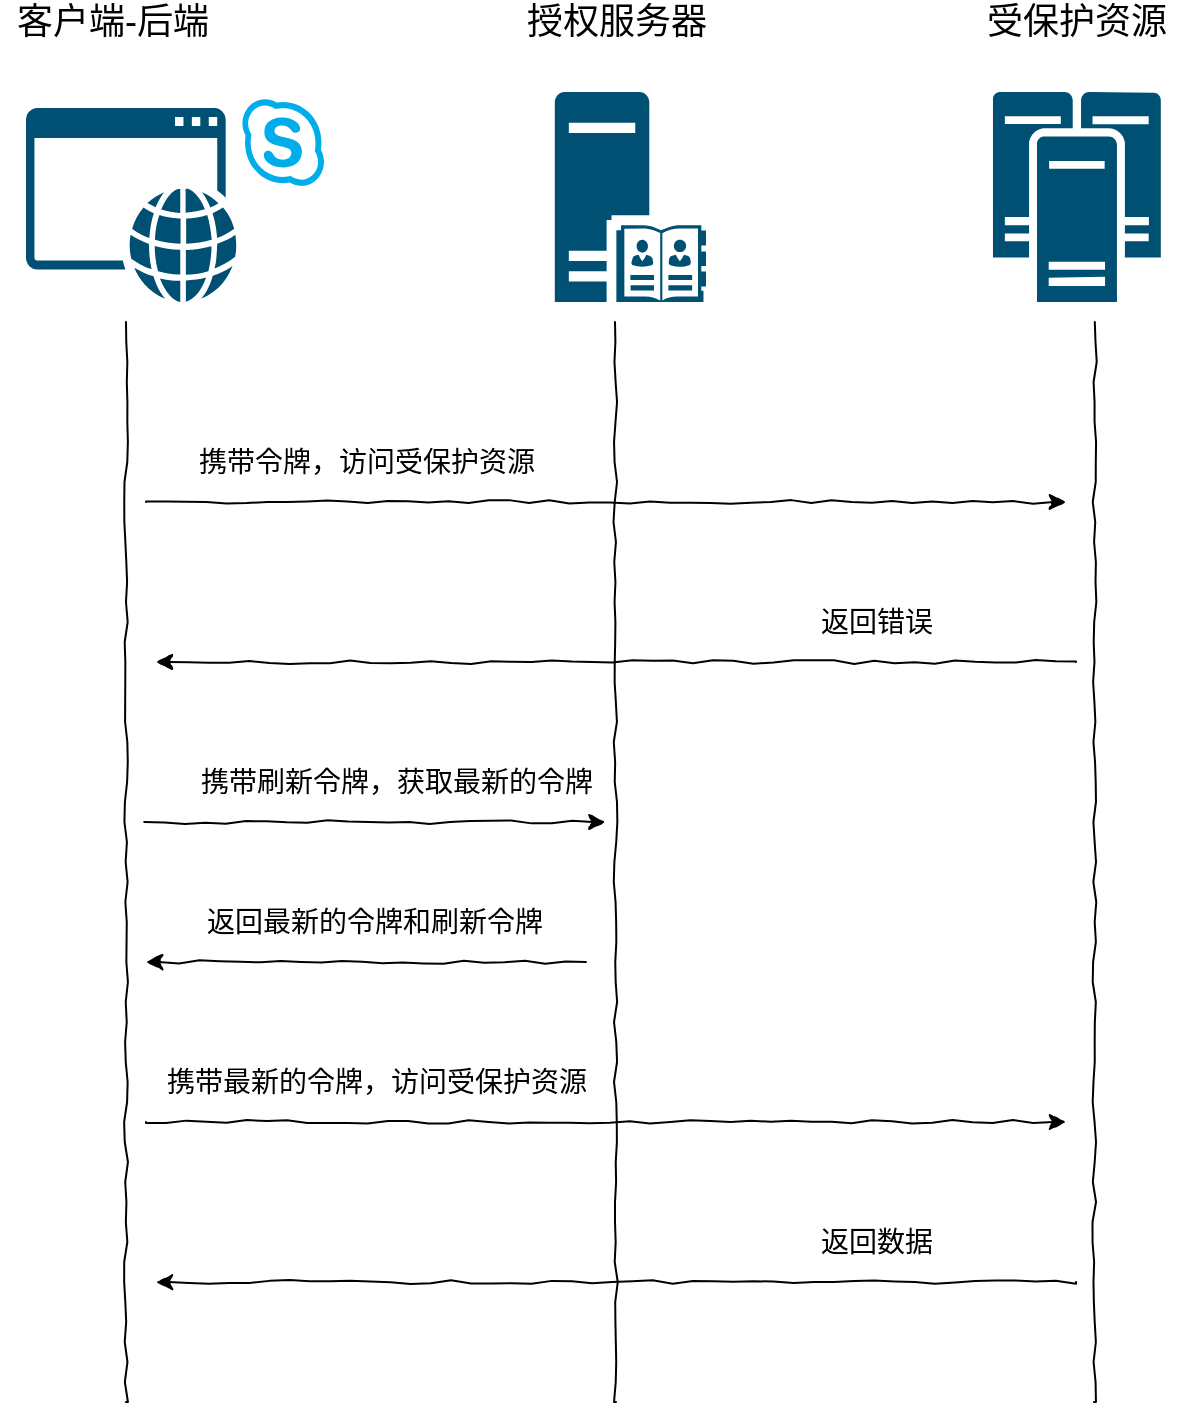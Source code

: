 <mxfile version="14.6.13" type="device"><diagram id="XfY4vTrz_1IFA8jTOq8r" name="第 1 页"><mxGraphModel dx="1298" dy="892" grid="1" gridSize="10" guides="1" tooltips="1" connect="1" arrows="1" fold="1" page="1" pageScale="1" pageWidth="827" pageHeight="1169" math="0" shadow="0"><root><mxCell id="0"/><mxCell id="1" parent="0"/><mxCell id="KhJV6hvuikP74oX4sS9R-14" value="" style="aspect=fixed;pointerEvents=1;shadow=0;dashed=0;html=1;strokeColor=none;labelPosition=center;verticalLabelPosition=bottom;verticalAlign=top;align=center;shape=mxgraph.mscae.enterprise.cluster_server;fillColor=#005073;" parent="1" vertex="1"><mxGeometry x="1113.4" y="125" width="84" height="105" as="geometry"/></mxCell><mxCell id="KhJV6hvuikP74oX4sS9R-20" value="&lt;font style=&quot;font-size: 18px&quot;&gt;受保护资源&lt;/font&gt;" style="text;html=1;align=center;verticalAlign=middle;resizable=0;points=[];autosize=1;strokeColor=none;" parent="1" vertex="1"><mxGeometry x="1100.4" y="80" width="110" height="20" as="geometry"/></mxCell><mxCell id="LQKcBOe0tlhqKVr0cfjL-1" value="" style="aspect=fixed;pointerEvents=1;shadow=0;dashed=0;html=1;strokeColor=none;labelPosition=center;verticalLabelPosition=bottom;verticalAlign=top;align=center;shape=mxgraph.mscae.enterprise.server_directory;fillColor=#005073;" parent="1" vertex="1"><mxGeometry x="894.4" y="125" width="75.6" height="105" as="geometry"/></mxCell><mxCell id="LQKcBOe0tlhqKVr0cfjL-2" value="&lt;font style=&quot;font-size: 18px&quot;&gt;授权服务器&lt;/font&gt;" style="text;html=1;align=center;verticalAlign=middle;resizable=0;points=[];autosize=1;strokeColor=none;" parent="1" vertex="1"><mxGeometry x="870" y="80" width="110" height="20" as="geometry"/></mxCell><UserObject label="" link="https://github.com/YXL76/cloudmusic-vscode" id="LQKcBOe0tlhqKVr0cfjL-5"><mxCell style="endArrow=none;html=1;deletable=1;cloneable=1;comic=1;" parent="1" edge="1"><mxGeometry width="50" height="50" relative="1" as="geometry"><mxPoint x="925" y="780" as="sourcePoint"/><mxPoint x="924.5" y="240" as="targetPoint"/></mxGeometry></mxCell></UserObject><UserObject label="" link="https://github.com/YXL76/cloudmusic-vscode" id="LQKcBOe0tlhqKVr0cfjL-6"><mxCell style="endArrow=none;html=1;deletable=1;cloneable=1;comic=1;" parent="1" edge="1"><mxGeometry width="50" height="50" relative="1" as="geometry"><mxPoint x="1164" y="780" as="sourcePoint"/><mxPoint x="1164.4" y="240" as="targetPoint"/></mxGeometry></mxCell></UserObject><mxCell id="LQKcBOe0tlhqKVr0cfjL-16" value="" style="pointerEvents=1;shadow=0;dashed=0;html=1;strokeColor=none;labelPosition=center;verticalLabelPosition=bottom;verticalAlign=top;outlineConnect=0;align=center;shape=mxgraph.office.communications.skype_for_business_web_app_client;fillColor=#005073;" parent="1" vertex="1"><mxGeometry x="630" y="127.5" width="150" height="102.5" as="geometry"/></mxCell><UserObject label="" link="https://github.com/YXL76/cloudmusic-vscode" id="LQKcBOe0tlhqKVr0cfjL-17"><mxCell style="endArrow=none;html=1;deletable=1;cloneable=1;comic=1;" parent="1" edge="1"><mxGeometry width="50" height="50" relative="1" as="geometry"><mxPoint x="680" y="780" as="sourcePoint"/><mxPoint x="680.0" y="240" as="targetPoint"/></mxGeometry></mxCell></UserObject><mxCell id="LQKcBOe0tlhqKVr0cfjL-18" value="&lt;font style=&quot;font-size: 18px&quot;&gt;客户端-后端&lt;/font&gt;" style="text;html=1;align=center;verticalAlign=middle;resizable=0;points=[];autosize=1;strokeColor=none;" parent="1" vertex="1"><mxGeometry x="617.51" y="80" width="110" height="20" as="geometry"/></mxCell><mxCell id="LQKcBOe0tlhqKVr0cfjL-31" value="" style="endArrow=classic;html=1;comic=1;" parent="1" edge="1"><mxGeometry width="50" height="50" relative="1" as="geometry"><mxPoint x="690" y="330" as="sourcePoint"/><mxPoint x="1150" y="330" as="targetPoint"/></mxGeometry></mxCell><mxCell id="LQKcBOe0tlhqKVr0cfjL-32" value="&lt;span style=&quot;font-size: 14px&quot;&gt;携带令牌，访问受保护资源&lt;/span&gt;" style="text;html=1;align=center;verticalAlign=middle;resizable=0;points=[];autosize=1;strokeColor=none;" parent="1" vertex="1"><mxGeometry x="710" y="300" width="180" height="20" as="geometry"/></mxCell><mxCell id="LQKcBOe0tlhqKVr0cfjL-33" value="" style="endArrow=classic;html=1;comic=1;" parent="1" edge="1"><mxGeometry width="50" height="50" relative="1" as="geometry"><mxPoint x="1155" y="410" as="sourcePoint"/><mxPoint x="695" y="410" as="targetPoint"/></mxGeometry></mxCell><mxCell id="aFptOEO6OTXcC15obKx8-1" value="&lt;span style=&quot;font-size: 14px&quot;&gt;返回错误&lt;/span&gt;" style="text;html=1;align=center;verticalAlign=middle;resizable=0;points=[];autosize=1;strokeColor=none;" vertex="1" parent="1"><mxGeometry x="1020" y="380" width="70" height="20" as="geometry"/></mxCell><mxCell id="aFptOEO6OTXcC15obKx8-2" value="" style="endArrow=classic;html=1;comic=1;" edge="1" parent="1"><mxGeometry width="50" height="50" relative="1" as="geometry"><mxPoint x="689.1" y="490" as="sourcePoint"/><mxPoint x="919.7" y="490" as="targetPoint"/></mxGeometry></mxCell><mxCell id="aFptOEO6OTXcC15obKx8-3" value="&lt;span style=&quot;font-size: 14px&quot;&gt;携带刷新令牌，获取最新的令牌&lt;/span&gt;" style="text;html=1;align=center;verticalAlign=middle;resizable=0;points=[];autosize=1;strokeColor=none;" vertex="1" parent="1"><mxGeometry x="710" y="460" width="210" height="20" as="geometry"/></mxCell><mxCell id="aFptOEO6OTXcC15obKx8-4" value="" style="endArrow=classic;html=1;comic=1;" edge="1" parent="1"><mxGeometry width="50" height="50" relative="1" as="geometry"><mxPoint x="910" y="560" as="sourcePoint"/><mxPoint x="690" y="560" as="targetPoint"/></mxGeometry></mxCell><mxCell id="aFptOEO6OTXcC15obKx8-5" value="&lt;span style=&quot;font-size: 14px&quot;&gt;返回最新的令牌和刷新令牌&lt;/span&gt;" style="text;html=1;align=center;verticalAlign=middle;resizable=0;points=[];autosize=1;strokeColor=none;" vertex="1" parent="1"><mxGeometry x="714.4" y="530" width="180" height="20" as="geometry"/></mxCell><mxCell id="aFptOEO6OTXcC15obKx8-6" value="" style="endArrow=classic;html=1;comic=1;" edge="1" parent="1"><mxGeometry width="50" height="50" relative="1" as="geometry"><mxPoint x="690" y="640" as="sourcePoint"/><mxPoint x="1150" y="640" as="targetPoint"/></mxGeometry></mxCell><mxCell id="aFptOEO6OTXcC15obKx8-7" value="&lt;span style=&quot;font-size: 14px&quot;&gt;携带最新的令牌，访问受保护资源&lt;/span&gt;" style="text;html=1;align=center;verticalAlign=middle;resizable=0;points=[];autosize=1;strokeColor=none;" vertex="1" parent="1"><mxGeometry x="690" y="610" width="230" height="20" as="geometry"/></mxCell><mxCell id="aFptOEO6OTXcC15obKx8-8" value="" style="endArrow=classic;html=1;comic=1;" edge="1" parent="1"><mxGeometry width="50" height="50" relative="1" as="geometry"><mxPoint x="1155" y="720" as="sourcePoint"/><mxPoint x="695" y="720" as="targetPoint"/></mxGeometry></mxCell><mxCell id="aFptOEO6OTXcC15obKx8-9" value="&lt;span style=&quot;font-size: 14px&quot;&gt;返回数据&lt;/span&gt;" style="text;html=1;align=center;verticalAlign=middle;resizable=0;points=[];autosize=1;strokeColor=none;" vertex="1" parent="1"><mxGeometry x="1020" y="690" width="70" height="20" as="geometry"/></mxCell></root></mxGraphModel></diagram></mxfile>